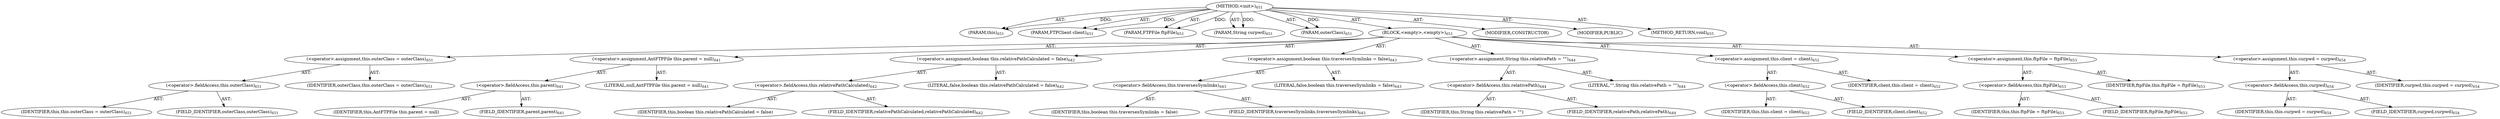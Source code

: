 digraph "&lt;init&gt;" {  
"111669149708" [label = <(METHOD,&lt;init&gt;)<SUB>651</SUB>> ]
"115964117007" [label = <(PARAM,this)<SUB>651</SUB>> ]
"115964117073" [label = <(PARAM,FTPClient client)<SUB>651</SUB>> ]
"115964117074" [label = <(PARAM,FTPFile ftpFile)<SUB>651</SUB>> ]
"115964117075" [label = <(PARAM,String curpwd)<SUB>651</SUB>> ]
"115964117009" [label = <(PARAM,outerClass)<SUB>651</SUB>> ]
"25769803892" [label = <(BLOCK,&lt;empty&gt;,&lt;empty&gt;)<SUB>651</SUB>> ]
"30064771514" [label = <(&lt;operator&gt;.assignment,this.outerClass = outerClass)<SUB>651</SUB>> ]
"30064771515" [label = <(&lt;operator&gt;.fieldAccess,this.outerClass)<SUB>651</SUB>> ]
"68719476805" [label = <(IDENTIFIER,this,this.outerClass = outerClass)<SUB>651</SUB>> ]
"55834574923" [label = <(FIELD_IDENTIFIER,outerClass,outerClass)<SUB>651</SUB>> ]
"68719476806" [label = <(IDENTIFIER,outerClass,this.outerClass = outerClass)<SUB>651</SUB>> ]
"30064771516" [label = <(&lt;operator&gt;.assignment,AntFTPFile this.parent = null)<SUB>641</SUB>> ]
"30064771517" [label = <(&lt;operator&gt;.fieldAccess,this.parent)<SUB>641</SUB>> ]
"68719477282" [label = <(IDENTIFIER,this,AntFTPFile this.parent = null)> ]
"55834574924" [label = <(FIELD_IDENTIFIER,parent,parent)<SUB>641</SUB>> ]
"90194313282" [label = <(LITERAL,null,AntFTPFile this.parent = null)<SUB>641</SUB>> ]
"30064771518" [label = <(&lt;operator&gt;.assignment,boolean this.relativePathCalculated = false)<SUB>642</SUB>> ]
"30064771519" [label = <(&lt;operator&gt;.fieldAccess,this.relativePathCalculated)<SUB>642</SUB>> ]
"68719477283" [label = <(IDENTIFIER,this,boolean this.relativePathCalculated = false)> ]
"55834574925" [label = <(FIELD_IDENTIFIER,relativePathCalculated,relativePathCalculated)<SUB>642</SUB>> ]
"90194313283" [label = <(LITERAL,false,boolean this.relativePathCalculated = false)<SUB>642</SUB>> ]
"30064771520" [label = <(&lt;operator&gt;.assignment,boolean this.traversesSymlinks = false)<SUB>643</SUB>> ]
"30064771521" [label = <(&lt;operator&gt;.fieldAccess,this.traversesSymlinks)<SUB>643</SUB>> ]
"68719477284" [label = <(IDENTIFIER,this,boolean this.traversesSymlinks = false)> ]
"55834574926" [label = <(FIELD_IDENTIFIER,traversesSymlinks,traversesSymlinks)<SUB>643</SUB>> ]
"90194313284" [label = <(LITERAL,false,boolean this.traversesSymlinks = false)<SUB>643</SUB>> ]
"30064771522" [label = <(&lt;operator&gt;.assignment,String this.relativePath = &quot;&quot;)<SUB>644</SUB>> ]
"30064771523" [label = <(&lt;operator&gt;.fieldAccess,this.relativePath)<SUB>644</SUB>> ]
"68719477285" [label = <(IDENTIFIER,this,String this.relativePath = &quot;&quot;)> ]
"55834574927" [label = <(FIELD_IDENTIFIER,relativePath,relativePath)<SUB>644</SUB>> ]
"90194313285" [label = <(LITERAL,&quot;&quot;,String this.relativePath = &quot;&quot;)<SUB>644</SUB>> ]
"30064771524" [label = <(&lt;operator&gt;.assignment,this.client = client)<SUB>652</SUB>> ]
"30064771525" [label = <(&lt;operator&gt;.fieldAccess,this.client)<SUB>652</SUB>> ]
"68719476787" [label = <(IDENTIFIER,this,this.client = client)<SUB>652</SUB>> ]
"55834574928" [label = <(FIELD_IDENTIFIER,client,client)<SUB>652</SUB>> ]
"68719477286" [label = <(IDENTIFIER,client,this.client = client)<SUB>652</SUB>> ]
"30064771526" [label = <(&lt;operator&gt;.assignment,this.ftpFile = ftpFile)<SUB>653</SUB>> ]
"30064771527" [label = <(&lt;operator&gt;.fieldAccess,this.ftpFile)<SUB>653</SUB>> ]
"68719476788" [label = <(IDENTIFIER,this,this.ftpFile = ftpFile)<SUB>653</SUB>> ]
"55834574929" [label = <(FIELD_IDENTIFIER,ftpFile,ftpFile)<SUB>653</SUB>> ]
"68719477287" [label = <(IDENTIFIER,ftpFile,this.ftpFile = ftpFile)<SUB>653</SUB>> ]
"30064771528" [label = <(&lt;operator&gt;.assignment,this.curpwd = curpwd)<SUB>654</SUB>> ]
"30064771529" [label = <(&lt;operator&gt;.fieldAccess,this.curpwd)<SUB>654</SUB>> ]
"68719476789" [label = <(IDENTIFIER,this,this.curpwd = curpwd)<SUB>654</SUB>> ]
"55834574930" [label = <(FIELD_IDENTIFIER,curpwd,curpwd)<SUB>654</SUB>> ]
"68719477288" [label = <(IDENTIFIER,curpwd,this.curpwd = curpwd)<SUB>654</SUB>> ]
"133143986261" [label = <(MODIFIER,CONSTRUCTOR)> ]
"133143986262" [label = <(MODIFIER,PUBLIC)> ]
"128849018892" [label = <(METHOD_RETURN,void)<SUB>655</SUB>> ]
  "111669149708" -> "115964117007"  [ label = "AST: "] 
  "111669149708" -> "115964117073"  [ label = "AST: "] 
  "111669149708" -> "115964117074"  [ label = "AST: "] 
  "111669149708" -> "115964117075"  [ label = "AST: "] 
  "111669149708" -> "115964117009"  [ label = "AST: "] 
  "111669149708" -> "25769803892"  [ label = "AST: "] 
  "111669149708" -> "133143986261"  [ label = "AST: "] 
  "111669149708" -> "133143986262"  [ label = "AST: "] 
  "111669149708" -> "128849018892"  [ label = "AST: "] 
  "25769803892" -> "30064771514"  [ label = "AST: "] 
  "25769803892" -> "30064771516"  [ label = "AST: "] 
  "25769803892" -> "30064771518"  [ label = "AST: "] 
  "25769803892" -> "30064771520"  [ label = "AST: "] 
  "25769803892" -> "30064771522"  [ label = "AST: "] 
  "25769803892" -> "30064771524"  [ label = "AST: "] 
  "25769803892" -> "30064771526"  [ label = "AST: "] 
  "25769803892" -> "30064771528"  [ label = "AST: "] 
  "30064771514" -> "30064771515"  [ label = "AST: "] 
  "30064771514" -> "68719476806"  [ label = "AST: "] 
  "30064771515" -> "68719476805"  [ label = "AST: "] 
  "30064771515" -> "55834574923"  [ label = "AST: "] 
  "30064771516" -> "30064771517"  [ label = "AST: "] 
  "30064771516" -> "90194313282"  [ label = "AST: "] 
  "30064771517" -> "68719477282"  [ label = "AST: "] 
  "30064771517" -> "55834574924"  [ label = "AST: "] 
  "30064771518" -> "30064771519"  [ label = "AST: "] 
  "30064771518" -> "90194313283"  [ label = "AST: "] 
  "30064771519" -> "68719477283"  [ label = "AST: "] 
  "30064771519" -> "55834574925"  [ label = "AST: "] 
  "30064771520" -> "30064771521"  [ label = "AST: "] 
  "30064771520" -> "90194313284"  [ label = "AST: "] 
  "30064771521" -> "68719477284"  [ label = "AST: "] 
  "30064771521" -> "55834574926"  [ label = "AST: "] 
  "30064771522" -> "30064771523"  [ label = "AST: "] 
  "30064771522" -> "90194313285"  [ label = "AST: "] 
  "30064771523" -> "68719477285"  [ label = "AST: "] 
  "30064771523" -> "55834574927"  [ label = "AST: "] 
  "30064771524" -> "30064771525"  [ label = "AST: "] 
  "30064771524" -> "68719477286"  [ label = "AST: "] 
  "30064771525" -> "68719476787"  [ label = "AST: "] 
  "30064771525" -> "55834574928"  [ label = "AST: "] 
  "30064771526" -> "30064771527"  [ label = "AST: "] 
  "30064771526" -> "68719477287"  [ label = "AST: "] 
  "30064771527" -> "68719476788"  [ label = "AST: "] 
  "30064771527" -> "55834574929"  [ label = "AST: "] 
  "30064771528" -> "30064771529"  [ label = "AST: "] 
  "30064771528" -> "68719477288"  [ label = "AST: "] 
  "30064771529" -> "68719476789"  [ label = "AST: "] 
  "30064771529" -> "55834574930"  [ label = "AST: "] 
  "111669149708" -> "115964117007"  [ label = "DDG: "] 
  "111669149708" -> "115964117073"  [ label = "DDG: "] 
  "111669149708" -> "115964117074"  [ label = "DDG: "] 
  "111669149708" -> "115964117075"  [ label = "DDG: "] 
  "111669149708" -> "115964117009"  [ label = "DDG: "] 
}

